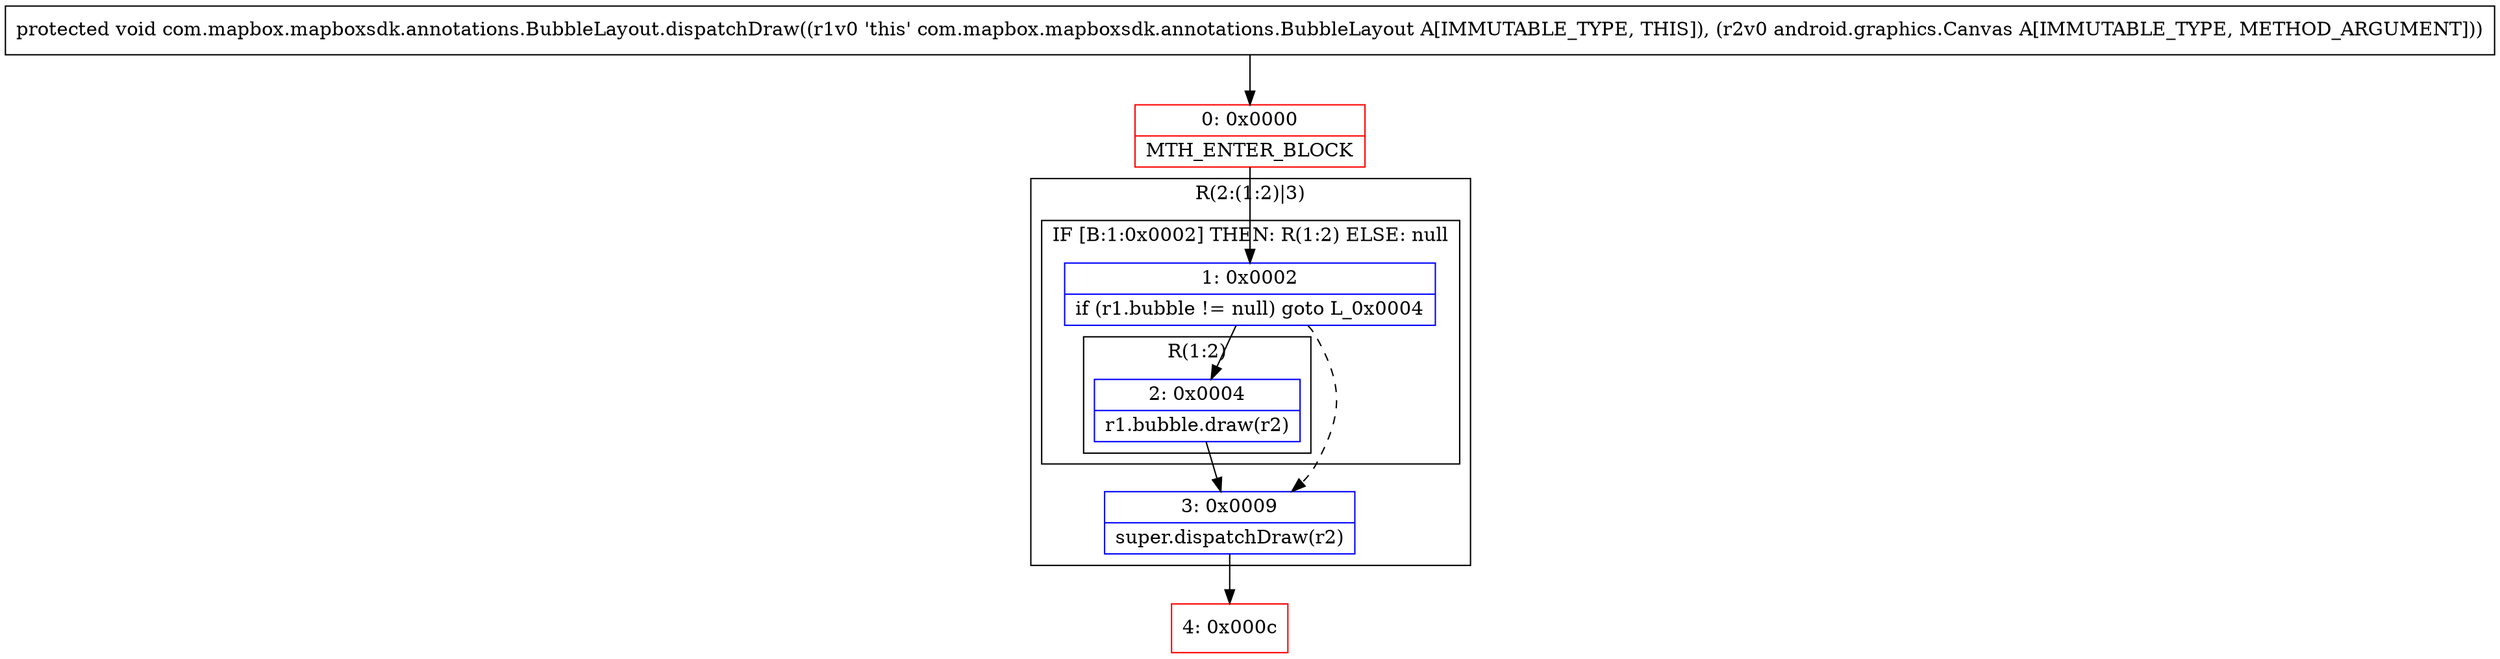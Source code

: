 digraph "CFG forcom.mapbox.mapboxsdk.annotations.BubbleLayout.dispatchDraw(Landroid\/graphics\/Canvas;)V" {
subgraph cluster_Region_1514646014 {
label = "R(2:(1:2)|3)";
node [shape=record,color=blue];
subgraph cluster_IfRegion_1307503233 {
label = "IF [B:1:0x0002] THEN: R(1:2) ELSE: null";
node [shape=record,color=blue];
Node_1 [shape=record,label="{1\:\ 0x0002|if (r1.bubble != null) goto L_0x0004\l}"];
subgraph cluster_Region_970602659 {
label = "R(1:2)";
node [shape=record,color=blue];
Node_2 [shape=record,label="{2\:\ 0x0004|r1.bubble.draw(r2)\l}"];
}
}
Node_3 [shape=record,label="{3\:\ 0x0009|super.dispatchDraw(r2)\l}"];
}
Node_0 [shape=record,color=red,label="{0\:\ 0x0000|MTH_ENTER_BLOCK\l}"];
Node_4 [shape=record,color=red,label="{4\:\ 0x000c}"];
MethodNode[shape=record,label="{protected void com.mapbox.mapboxsdk.annotations.BubbleLayout.dispatchDraw((r1v0 'this' com.mapbox.mapboxsdk.annotations.BubbleLayout A[IMMUTABLE_TYPE, THIS]), (r2v0 android.graphics.Canvas A[IMMUTABLE_TYPE, METHOD_ARGUMENT])) }"];
MethodNode -> Node_0;
Node_1 -> Node_2;
Node_1 -> Node_3[style=dashed];
Node_2 -> Node_3;
Node_3 -> Node_4;
Node_0 -> Node_1;
}

